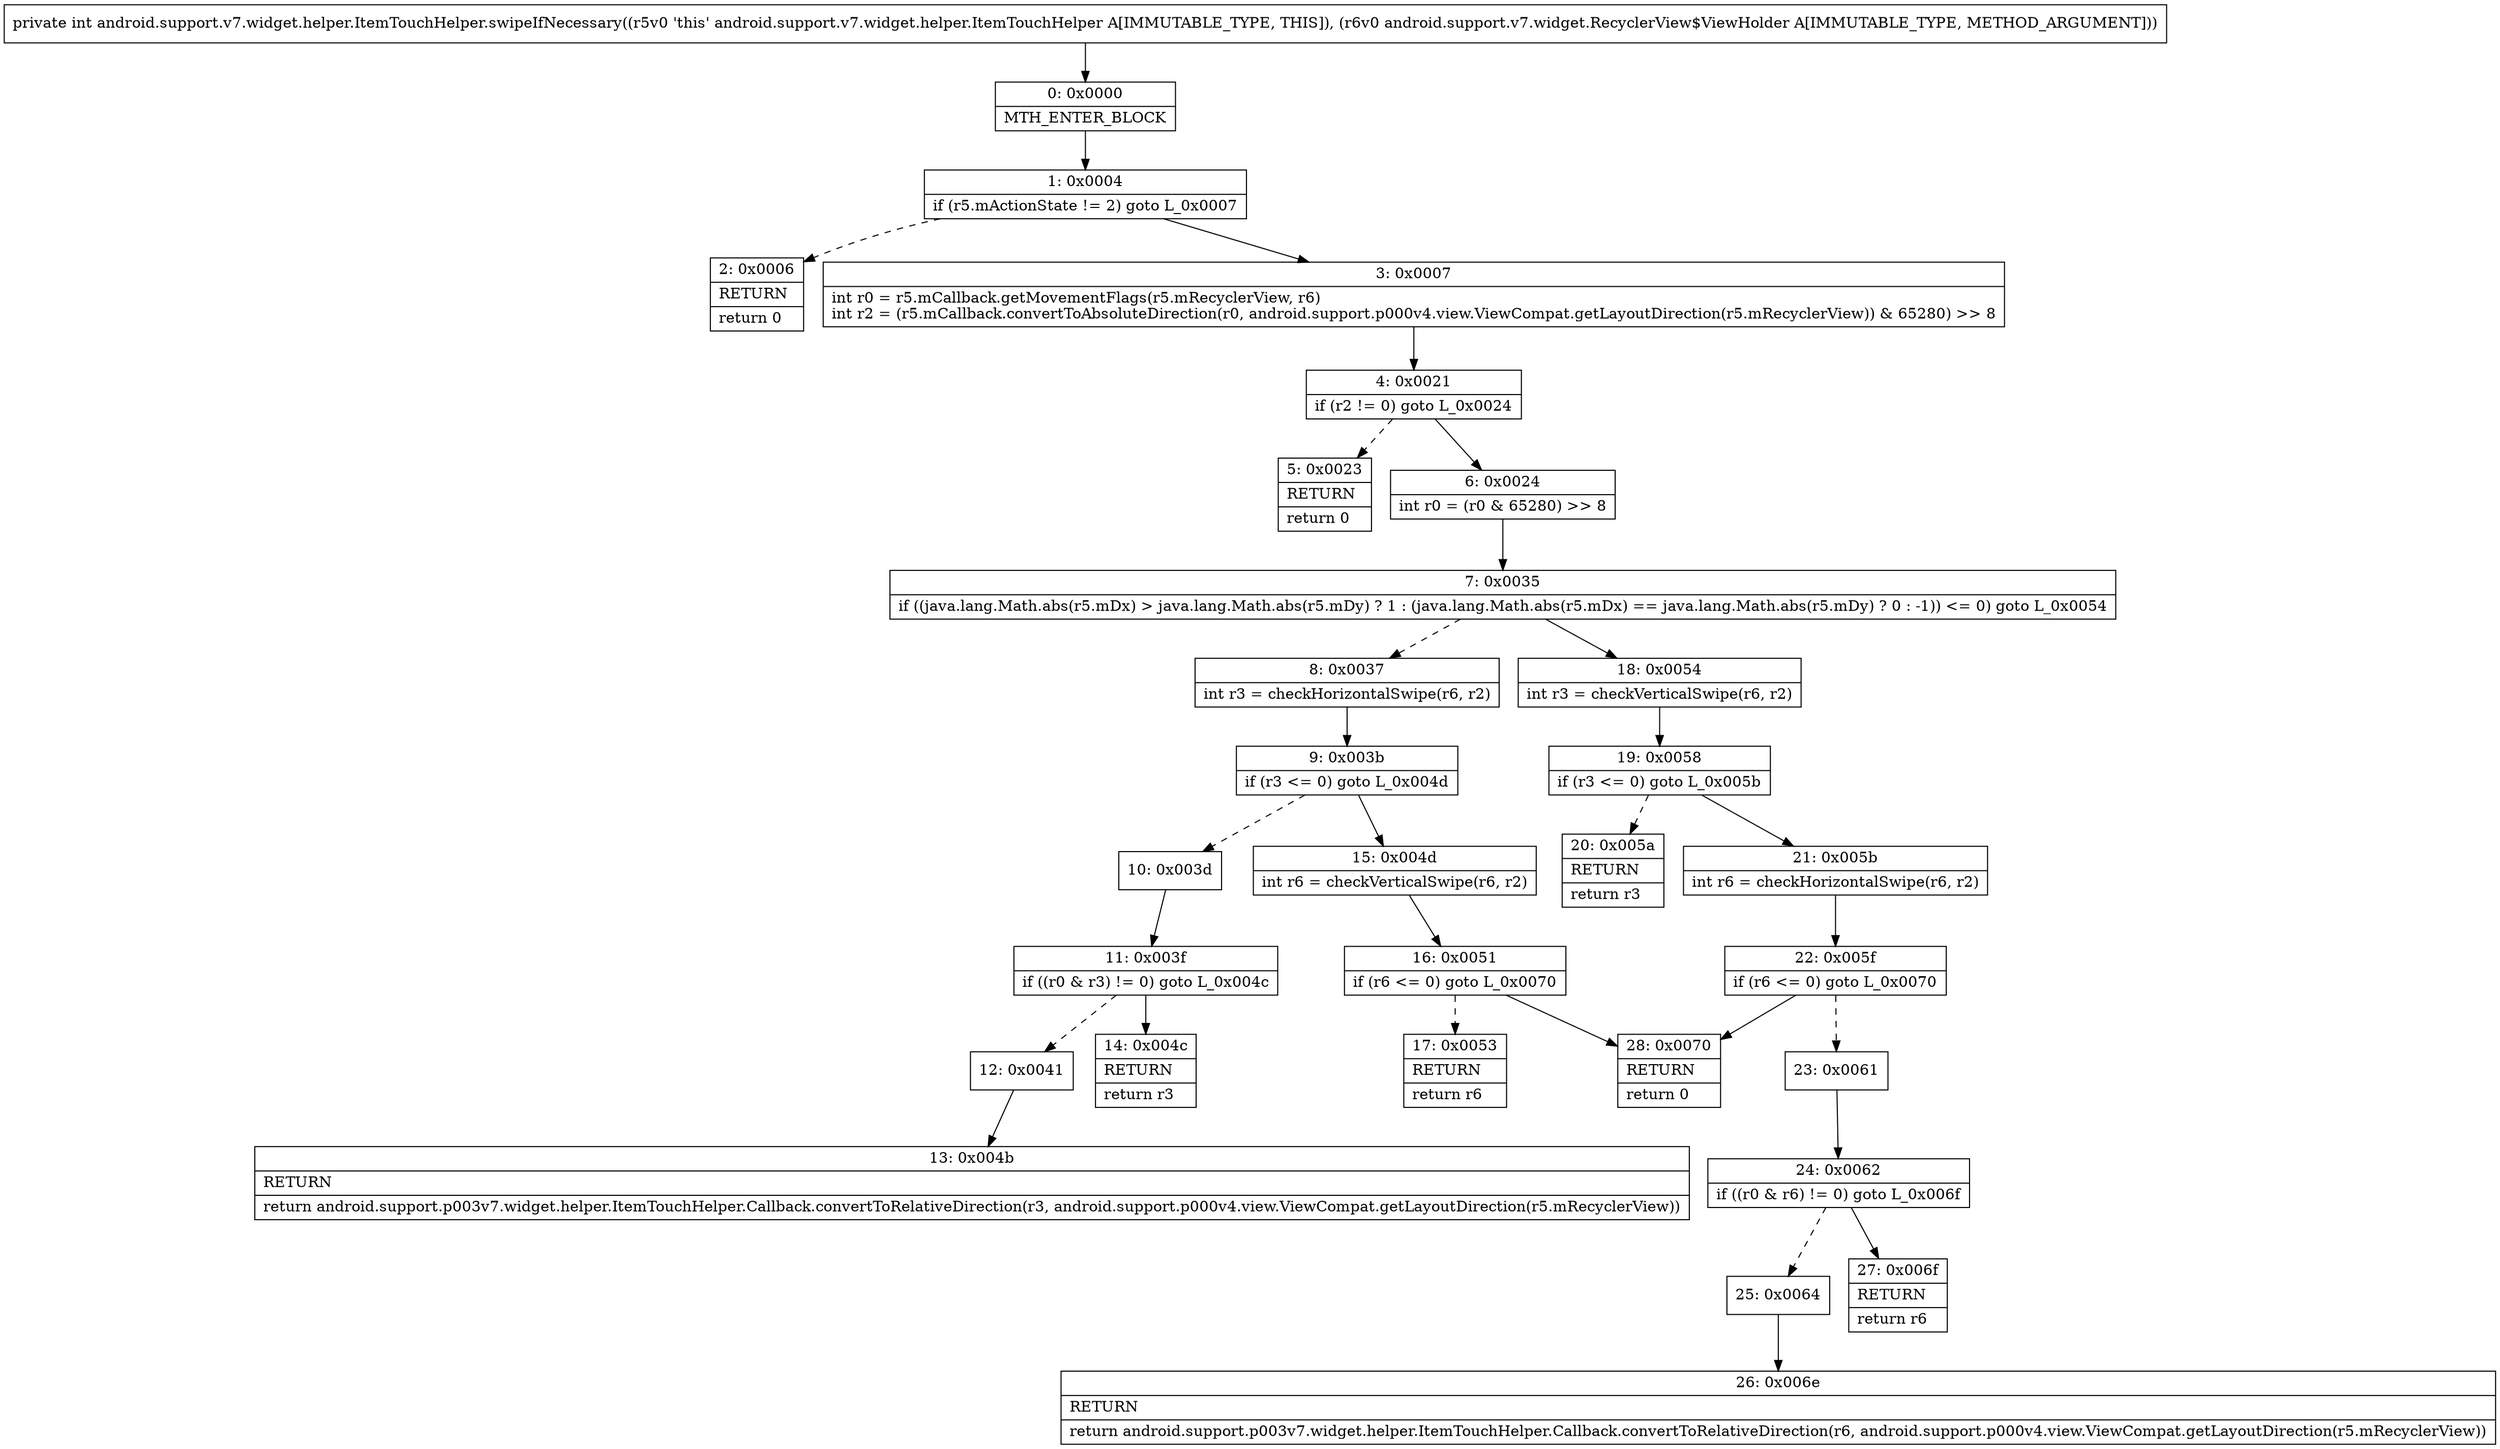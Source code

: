digraph "CFG forandroid.support.v7.widget.helper.ItemTouchHelper.swipeIfNecessary(Landroid\/support\/v7\/widget\/RecyclerView$ViewHolder;)I" {
Node_0 [shape=record,label="{0\:\ 0x0000|MTH_ENTER_BLOCK\l}"];
Node_1 [shape=record,label="{1\:\ 0x0004|if (r5.mActionState != 2) goto L_0x0007\l}"];
Node_2 [shape=record,label="{2\:\ 0x0006|RETURN\l|return 0\l}"];
Node_3 [shape=record,label="{3\:\ 0x0007|int r0 = r5.mCallback.getMovementFlags(r5.mRecyclerView, r6)\lint r2 = (r5.mCallback.convertToAbsoluteDirection(r0, android.support.p000v4.view.ViewCompat.getLayoutDirection(r5.mRecyclerView)) & 65280) \>\> 8\l}"];
Node_4 [shape=record,label="{4\:\ 0x0021|if (r2 != 0) goto L_0x0024\l}"];
Node_5 [shape=record,label="{5\:\ 0x0023|RETURN\l|return 0\l}"];
Node_6 [shape=record,label="{6\:\ 0x0024|int r0 = (r0 & 65280) \>\> 8\l}"];
Node_7 [shape=record,label="{7\:\ 0x0035|if ((java.lang.Math.abs(r5.mDx) \> java.lang.Math.abs(r5.mDy) ? 1 : (java.lang.Math.abs(r5.mDx) == java.lang.Math.abs(r5.mDy) ? 0 : \-1)) \<= 0) goto L_0x0054\l}"];
Node_8 [shape=record,label="{8\:\ 0x0037|int r3 = checkHorizontalSwipe(r6, r2)\l}"];
Node_9 [shape=record,label="{9\:\ 0x003b|if (r3 \<= 0) goto L_0x004d\l}"];
Node_10 [shape=record,label="{10\:\ 0x003d}"];
Node_11 [shape=record,label="{11\:\ 0x003f|if ((r0 & r3) != 0) goto L_0x004c\l}"];
Node_12 [shape=record,label="{12\:\ 0x0041}"];
Node_13 [shape=record,label="{13\:\ 0x004b|RETURN\l|return android.support.p003v7.widget.helper.ItemTouchHelper.Callback.convertToRelativeDirection(r3, android.support.p000v4.view.ViewCompat.getLayoutDirection(r5.mRecyclerView))\l}"];
Node_14 [shape=record,label="{14\:\ 0x004c|RETURN\l|return r3\l}"];
Node_15 [shape=record,label="{15\:\ 0x004d|int r6 = checkVerticalSwipe(r6, r2)\l}"];
Node_16 [shape=record,label="{16\:\ 0x0051|if (r6 \<= 0) goto L_0x0070\l}"];
Node_17 [shape=record,label="{17\:\ 0x0053|RETURN\l|return r6\l}"];
Node_18 [shape=record,label="{18\:\ 0x0054|int r3 = checkVerticalSwipe(r6, r2)\l}"];
Node_19 [shape=record,label="{19\:\ 0x0058|if (r3 \<= 0) goto L_0x005b\l}"];
Node_20 [shape=record,label="{20\:\ 0x005a|RETURN\l|return r3\l}"];
Node_21 [shape=record,label="{21\:\ 0x005b|int r6 = checkHorizontalSwipe(r6, r2)\l}"];
Node_22 [shape=record,label="{22\:\ 0x005f|if (r6 \<= 0) goto L_0x0070\l}"];
Node_23 [shape=record,label="{23\:\ 0x0061}"];
Node_24 [shape=record,label="{24\:\ 0x0062|if ((r0 & r6) != 0) goto L_0x006f\l}"];
Node_25 [shape=record,label="{25\:\ 0x0064}"];
Node_26 [shape=record,label="{26\:\ 0x006e|RETURN\l|return android.support.p003v7.widget.helper.ItemTouchHelper.Callback.convertToRelativeDirection(r6, android.support.p000v4.view.ViewCompat.getLayoutDirection(r5.mRecyclerView))\l}"];
Node_27 [shape=record,label="{27\:\ 0x006f|RETURN\l|return r6\l}"];
Node_28 [shape=record,label="{28\:\ 0x0070|RETURN\l|return 0\l}"];
MethodNode[shape=record,label="{private int android.support.v7.widget.helper.ItemTouchHelper.swipeIfNecessary((r5v0 'this' android.support.v7.widget.helper.ItemTouchHelper A[IMMUTABLE_TYPE, THIS]), (r6v0 android.support.v7.widget.RecyclerView$ViewHolder A[IMMUTABLE_TYPE, METHOD_ARGUMENT])) }"];
MethodNode -> Node_0;
Node_0 -> Node_1;
Node_1 -> Node_2[style=dashed];
Node_1 -> Node_3;
Node_3 -> Node_4;
Node_4 -> Node_5[style=dashed];
Node_4 -> Node_6;
Node_6 -> Node_7;
Node_7 -> Node_8[style=dashed];
Node_7 -> Node_18;
Node_8 -> Node_9;
Node_9 -> Node_10[style=dashed];
Node_9 -> Node_15;
Node_10 -> Node_11;
Node_11 -> Node_12[style=dashed];
Node_11 -> Node_14;
Node_12 -> Node_13;
Node_15 -> Node_16;
Node_16 -> Node_17[style=dashed];
Node_16 -> Node_28;
Node_18 -> Node_19;
Node_19 -> Node_20[style=dashed];
Node_19 -> Node_21;
Node_21 -> Node_22;
Node_22 -> Node_23[style=dashed];
Node_22 -> Node_28;
Node_23 -> Node_24;
Node_24 -> Node_25[style=dashed];
Node_24 -> Node_27;
Node_25 -> Node_26;
}

